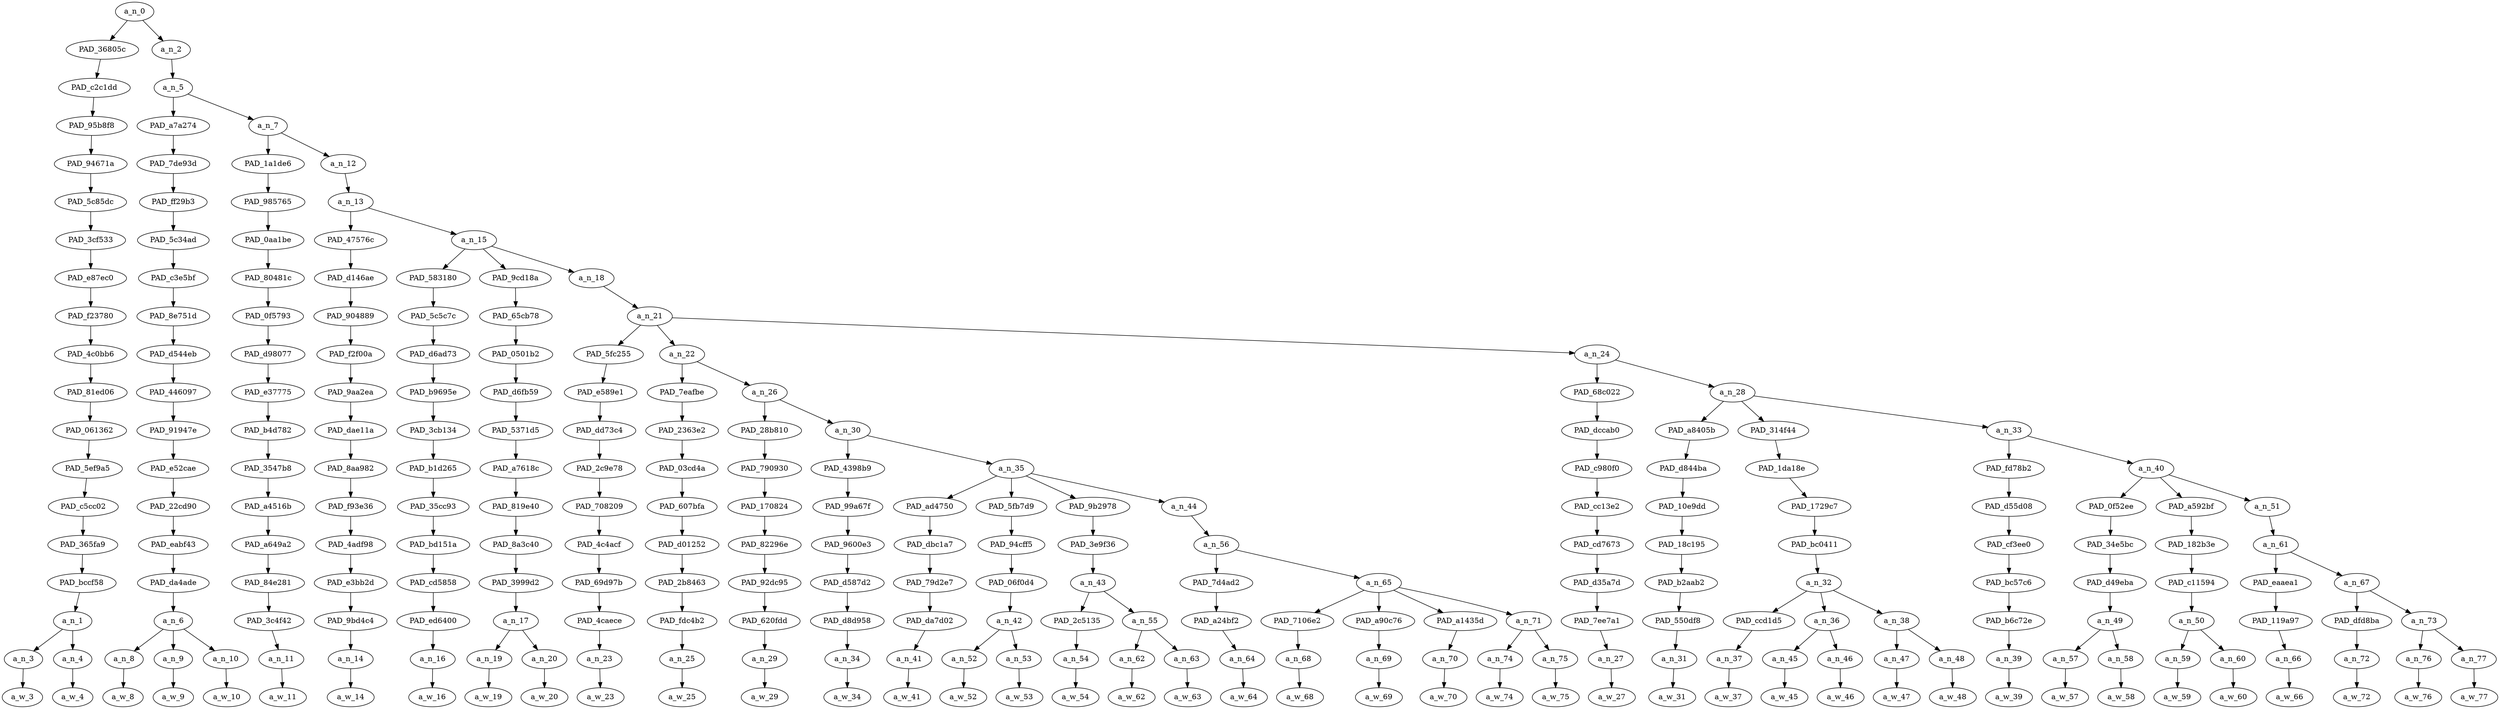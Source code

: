 strict digraph "" {
	a_n_0	[div_dir=1,
		index=0,
		level=18,
		pos="2.7713170934606484,18!",
		text_span="[0, 1, 2, 3, 4, 5, 6, 7, 8, 9, 10, 11, 12, 13, 14, 15, 16, 17, 18, 19, 20, 21, 22, 23, 24, 25, 26, 27, 28, 29, 30, 31, 32, 33, 34, \
35, 36, 37, 38, 39, 40, 41]",
		value=1.00000001];
	PAD_36805c	[div_dir=1,
		index=0,
		level=17,
		pos="0.5,17!",
		text_span="[0, 1]",
		value=0.07429957];
	a_n_0 -> PAD_36805c;
	a_n_2	[div_dir=1,
		index=1,
		level=17,
		pos="5.042634186921297,17!",
		text_span="[2, 3, 4, 5, 6, 7, 8, 9, 10, 11, 12, 13, 14, 15, 16, 17, 18, 19, 20, 21, 22, 23, 24, 25, 26, 27, 28, 29, 30, 31, 32, 33, 34, 35, \
36, 37, 38, 39, 40, 41]",
		value=0.92567841];
	a_n_0 -> a_n_2;
	PAD_c2c1dd	[div_dir=1,
		index=0,
		level=16,
		pos="0.5,16!",
		text_span="[0, 1]",
		value=0.07429957];
	PAD_36805c -> PAD_c2c1dd;
	PAD_95b8f8	[div_dir=1,
		index=0,
		level=15,
		pos="0.5,15!",
		text_span="[0, 1]",
		value=0.07429957];
	PAD_c2c1dd -> PAD_95b8f8;
	PAD_94671a	[div_dir=1,
		index=0,
		level=14,
		pos="0.5,14!",
		text_span="[0, 1]",
		value=0.07429957];
	PAD_95b8f8 -> PAD_94671a;
	PAD_5c85dc	[div_dir=1,
		index=0,
		level=13,
		pos="0.5,13!",
		text_span="[0, 1]",
		value=0.07429957];
	PAD_94671a -> PAD_5c85dc;
	PAD_3cf533	[div_dir=1,
		index=0,
		level=12,
		pos="0.5,12!",
		text_span="[0, 1]",
		value=0.07429957];
	PAD_5c85dc -> PAD_3cf533;
	PAD_e87ec0	[div_dir=1,
		index=0,
		level=11,
		pos="0.5,11!",
		text_span="[0, 1]",
		value=0.07429957];
	PAD_3cf533 -> PAD_e87ec0;
	PAD_f23780	[div_dir=1,
		index=0,
		level=10,
		pos="0.5,10!",
		text_span="[0, 1]",
		value=0.07429957];
	PAD_e87ec0 -> PAD_f23780;
	PAD_4c0bb6	[div_dir=1,
		index=0,
		level=9,
		pos="0.5,9!",
		text_span="[0, 1]",
		value=0.07429957];
	PAD_f23780 -> PAD_4c0bb6;
	PAD_81ed06	[div_dir=1,
		index=0,
		level=8,
		pos="0.5,8!",
		text_span="[0, 1]",
		value=0.07429957];
	PAD_4c0bb6 -> PAD_81ed06;
	PAD_061362	[div_dir=1,
		index=0,
		level=7,
		pos="0.5,7!",
		text_span="[0, 1]",
		value=0.07429957];
	PAD_81ed06 -> PAD_061362;
	PAD_5ef9a5	[div_dir=1,
		index=0,
		level=6,
		pos="0.5,6!",
		text_span="[0, 1]",
		value=0.07429957];
	PAD_061362 -> PAD_5ef9a5;
	PAD_c5cc02	[div_dir=1,
		index=0,
		level=5,
		pos="0.5,5!",
		text_span="[0, 1]",
		value=0.07429957];
	PAD_5ef9a5 -> PAD_c5cc02;
	PAD_365fa9	[div_dir=1,
		index=0,
		level=4,
		pos="0.5,4!",
		text_span="[0, 1]",
		value=0.07429957];
	PAD_c5cc02 -> PAD_365fa9;
	PAD_bccf58	[div_dir=1,
		index=0,
		level=3,
		pos="0.5,3!",
		text_span="[0, 1]",
		value=0.07429957];
	PAD_365fa9 -> PAD_bccf58;
	a_n_1	[div_dir=1,
		index=0,
		level=2,
		pos="0.5,2!",
		text_span="[0, 1]",
		value=0.07429957];
	PAD_bccf58 -> a_n_1;
	a_n_3	[div_dir=1,
		index=0,
		level=1,
		pos="0.0,1!",
		text_span="[0]",
		value=0.03800654];
	a_n_1 -> a_n_3;
	a_n_4	[div_dir=1,
		index=1,
		level=1,
		pos="1.0,1!",
		text_span="[1]",
		value=0.03616853];
	a_n_1 -> a_n_4;
	a_w_3	[div_dir=0,
		index=0,
		level=0,
		pos="0,0!",
		text_span="[0]",
		value="<user>"];
	a_n_3 -> a_w_3;
	a_w_4	[div_dir=0,
		index=1,
		level=0,
		pos="1,0!",
		text_span="[1]",
		value="<user>1"];
	a_n_4 -> a_w_4;
	a_n_5	[div_dir=1,
		index=1,
		level=16,
		pos="5.042634186921297,16!",
		text_span="[2, 3, 4, 5, 6, 7, 8, 9, 10, 11, 12, 13, 14, 15, 16, 17, 18, 19, 20, 21, 22, 23, 24, 25, 26, 27, 28, 29, 30, 31, 32, 33, 34, 35, \
36, 37, 38, 39, 40, 41]",
		value=0.92566610];
	a_n_2 -> a_n_5;
	PAD_a7a274	[div_dir=-1,
		index=1,
		level=15,
		pos="3.0,15!",
		text_span="[2, 3, 4]",
		value=0.08856904];
	a_n_5 -> PAD_a7a274;
	a_n_7	[div_dir=1,
		index=2,
		level=15,
		pos="7.0852683738425934,15!",
		text_span="[5, 6, 7, 8, 9, 10, 11, 12, 13, 14, 15, 16, 17, 18, 19, 20, 21, 22, 23, 24, 25, 26, 27, 28, 29, 30, 31, 32, 33, 34, 35, 36, 37, \
38, 39, 40, 41]",
		value=0.83708474];
	a_n_5 -> a_n_7;
	PAD_7de93d	[div_dir=-1,
		index=1,
		level=14,
		pos="3.0,14!",
		text_span="[2, 3, 4]",
		value=0.08856904];
	PAD_a7a274 -> PAD_7de93d;
	PAD_ff29b3	[div_dir=-1,
		index=1,
		level=13,
		pos="3.0,13!",
		text_span="[2, 3, 4]",
		value=0.08856904];
	PAD_7de93d -> PAD_ff29b3;
	PAD_5c34ad	[div_dir=-1,
		index=1,
		level=12,
		pos="3.0,12!",
		text_span="[2, 3, 4]",
		value=0.08856904];
	PAD_ff29b3 -> PAD_5c34ad;
	PAD_c3e5bf	[div_dir=-1,
		index=1,
		level=11,
		pos="3.0,11!",
		text_span="[2, 3, 4]",
		value=0.08856904];
	PAD_5c34ad -> PAD_c3e5bf;
	PAD_8e751d	[div_dir=-1,
		index=1,
		level=10,
		pos="3.0,10!",
		text_span="[2, 3, 4]",
		value=0.08856904];
	PAD_c3e5bf -> PAD_8e751d;
	PAD_d544eb	[div_dir=-1,
		index=1,
		level=9,
		pos="3.0,9!",
		text_span="[2, 3, 4]",
		value=0.08856904];
	PAD_8e751d -> PAD_d544eb;
	PAD_446097	[div_dir=-1,
		index=1,
		level=8,
		pos="3.0,8!",
		text_span="[2, 3, 4]",
		value=0.08856904];
	PAD_d544eb -> PAD_446097;
	PAD_91947e	[div_dir=-1,
		index=1,
		level=7,
		pos="3.0,7!",
		text_span="[2, 3, 4]",
		value=0.08856904];
	PAD_446097 -> PAD_91947e;
	PAD_e52cae	[div_dir=-1,
		index=1,
		level=6,
		pos="3.0,6!",
		text_span="[2, 3, 4]",
		value=0.08856904];
	PAD_91947e -> PAD_e52cae;
	PAD_22cd90	[div_dir=-1,
		index=1,
		level=5,
		pos="3.0,5!",
		text_span="[2, 3, 4]",
		value=0.08856904];
	PAD_e52cae -> PAD_22cd90;
	PAD_eabf43	[div_dir=-1,
		index=1,
		level=4,
		pos="3.0,4!",
		text_span="[2, 3, 4]",
		value=0.08856904];
	PAD_22cd90 -> PAD_eabf43;
	PAD_da4ade	[div_dir=-1,
		index=1,
		level=3,
		pos="3.0,3!",
		text_span="[2, 3, 4]",
		value=0.08856904];
	PAD_eabf43 -> PAD_da4ade;
	a_n_6	[div_dir=-1,
		index=1,
		level=2,
		pos="3.0,2!",
		text_span="[2, 3, 4]",
		value=0.08856904];
	PAD_da4ade -> a_n_6;
	a_n_8	[div_dir=-1,
		index=2,
		level=1,
		pos="2.0,1!",
		text_span="[2]",
		value=0.03148680];
	a_n_6 -> a_n_8;
	a_n_9	[div_dir=1,
		index=3,
		level=1,
		pos="3.0,1!",
		text_span="[3]",
		value=0.02847077];
	a_n_6 -> a_n_9;
	a_n_10	[div_dir=-1,
		index=4,
		level=1,
		pos="4.0,1!",
		text_span="[4]",
		value=0.02855443];
	a_n_6 -> a_n_10;
	a_w_8	[div_dir=0,
		index=2,
		level=0,
		pos="2,0!",
		text_span="[2]",
		value=your];
	a_n_8 -> a_w_8;
	a_w_9	[div_dir=0,
		index=3,
		level=0,
		pos="3,0!",
		text_span="[3]",
		value=sweeping];
	a_n_9 -> a_w_9;
	a_w_10	[div_dir=0,
		index=4,
		level=0,
		pos="4,0!",
		text_span="[4]",
		value=vision];
	a_n_10 -> a_w_10;
	PAD_1a1de6	[div_dir=-1,
		index=2,
		level=14,
		pos="5.0,14!",
		text_span="[5]",
		value=0.01790936];
	a_n_7 -> PAD_1a1de6;
	a_n_12	[div_dir=1,
		index=3,
		level=14,
		pos="9.170536747685187,14!",
		text_span="[6, 7, 8, 9, 10, 11, 12, 13, 14, 15, 16, 17, 18, 19, 20, 21, 22, 23, 24, 25, 26, 27, 28, 29, 30, 31, 32, 33, 34, 35, 36, 37, 38, \
39, 40, 41]",
		value=0.81914603];
	a_n_7 -> a_n_12;
	PAD_985765	[div_dir=-1,
		index=2,
		level=13,
		pos="5.0,13!",
		text_span="[5]",
		value=0.01790936];
	PAD_1a1de6 -> PAD_985765;
	PAD_0aa1be	[div_dir=-1,
		index=2,
		level=12,
		pos="5.0,12!",
		text_span="[5]",
		value=0.01790936];
	PAD_985765 -> PAD_0aa1be;
	PAD_80481c	[div_dir=-1,
		index=2,
		level=11,
		pos="5.0,11!",
		text_span="[5]",
		value=0.01790936];
	PAD_0aa1be -> PAD_80481c;
	PAD_0f5793	[div_dir=-1,
		index=2,
		level=10,
		pos="5.0,10!",
		text_span="[5]",
		value=0.01790936];
	PAD_80481c -> PAD_0f5793;
	PAD_d98077	[div_dir=-1,
		index=2,
		level=9,
		pos="5.0,9!",
		text_span="[5]",
		value=0.01790936];
	PAD_0f5793 -> PAD_d98077;
	PAD_e37775	[div_dir=-1,
		index=2,
		level=8,
		pos="5.0,8!",
		text_span="[5]",
		value=0.01790936];
	PAD_d98077 -> PAD_e37775;
	PAD_b4d782	[div_dir=-1,
		index=2,
		level=7,
		pos="5.0,7!",
		text_span="[5]",
		value=0.01790936];
	PAD_e37775 -> PAD_b4d782;
	PAD_3547b8	[div_dir=-1,
		index=2,
		level=6,
		pos="5.0,6!",
		text_span="[5]",
		value=0.01790936];
	PAD_b4d782 -> PAD_3547b8;
	PAD_a4516b	[div_dir=-1,
		index=2,
		level=5,
		pos="5.0,5!",
		text_span="[5]",
		value=0.01790936];
	PAD_3547b8 -> PAD_a4516b;
	PAD_a649a2	[div_dir=-1,
		index=2,
		level=4,
		pos="5.0,4!",
		text_span="[5]",
		value=0.01790936];
	PAD_a4516b -> PAD_a649a2;
	PAD_84e281	[div_dir=-1,
		index=2,
		level=3,
		pos="5.0,3!",
		text_span="[5]",
		value=0.01790936];
	PAD_a649a2 -> PAD_84e281;
	PAD_3c4f42	[div_dir=-1,
		index=2,
		level=2,
		pos="5.0,2!",
		text_span="[5]",
		value=0.01790936];
	PAD_84e281 -> PAD_3c4f42;
	a_n_11	[div_dir=-1,
		index=5,
		level=1,
		pos="5.0,1!",
		text_span="[5]",
		value=0.01790936];
	PAD_3c4f42 -> a_n_11;
	a_w_11	[div_dir=0,
		index=5,
		level=0,
		pos="5,0!",
		text_span="[5]",
		value=is];
	a_n_11 -> a_w_11;
	a_n_13	[div_dir=1,
		index=3,
		level=13,
		pos="9.170536747685187,13!",
		text_span="[6, 7, 8, 9, 10, 11, 12, 13, 14, 15, 16, 17, 18, 19, 20, 21, 22, 23, 24, 25, 26, 27, 28, 29, 30, 31, 32, 33, 34, 35, 36, 37, 38, \
39, 40, 41]",
		value=0.81910622];
	a_n_12 -> a_n_13;
	PAD_47576c	[div_dir=1,
		index=3,
		level=12,
		pos="6.0,12!",
		text_span="[6]",
		value=0.01158785];
	a_n_13 -> PAD_47576c;
	a_n_15	[div_dir=1,
		index=4,
		level=12,
		pos="12.341073495370372,12!",
		text_span="[7, 8, 9, 10, 11, 12, 13, 14, 15, 16, 17, 18, 19, 20, 21, 22, 23, 24, 25, 26, 27, 28, 29, 30, 31, 32, 33, 34, 35, 36, 37, 38, 39, \
40, 41]",
		value=0.80747857];
	a_n_13 -> a_n_15;
	PAD_d146ae	[div_dir=1,
		index=3,
		level=11,
		pos="6.0,11!",
		text_span="[6]",
		value=0.01158785];
	PAD_47576c -> PAD_d146ae;
	PAD_904889	[div_dir=1,
		index=3,
		level=10,
		pos="6.0,10!",
		text_span="[6]",
		value=0.01158785];
	PAD_d146ae -> PAD_904889;
	PAD_f2f00a	[div_dir=1,
		index=3,
		level=9,
		pos="6.0,9!",
		text_span="[6]",
		value=0.01158785];
	PAD_904889 -> PAD_f2f00a;
	PAD_9aa2ea	[div_dir=1,
		index=3,
		level=8,
		pos="6.0,8!",
		text_span="[6]",
		value=0.01158785];
	PAD_f2f00a -> PAD_9aa2ea;
	PAD_dae11a	[div_dir=1,
		index=3,
		level=7,
		pos="6.0,7!",
		text_span="[6]",
		value=0.01158785];
	PAD_9aa2ea -> PAD_dae11a;
	PAD_8aa982	[div_dir=1,
		index=3,
		level=6,
		pos="6.0,6!",
		text_span="[6]",
		value=0.01158785];
	PAD_dae11a -> PAD_8aa982;
	PAD_f93e36	[div_dir=1,
		index=3,
		level=5,
		pos="6.0,5!",
		text_span="[6]",
		value=0.01158785];
	PAD_8aa982 -> PAD_f93e36;
	PAD_4adf98	[div_dir=1,
		index=3,
		level=4,
		pos="6.0,4!",
		text_span="[6]",
		value=0.01158785];
	PAD_f93e36 -> PAD_4adf98;
	PAD_e3bb2d	[div_dir=1,
		index=3,
		level=3,
		pos="6.0,3!",
		text_span="[6]",
		value=0.01158785];
	PAD_4adf98 -> PAD_e3bb2d;
	PAD_9bd4c4	[div_dir=1,
		index=3,
		level=2,
		pos="6.0,2!",
		text_span="[6]",
		value=0.01158785];
	PAD_e3bb2d -> PAD_9bd4c4;
	a_n_14	[div_dir=1,
		index=6,
		level=1,
		pos="6.0,1!",
		text_span="[6]",
		value=0.01158785];
	PAD_9bd4c4 -> a_n_14;
	a_w_14	[div_dir=0,
		index=6,
		level=0,
		pos="6,0!",
		text_span="[6]",
		value=to];
	a_n_14 -> a_w_14;
	PAD_583180	[div_dir=-1,
		index=4,
		level=11,
		pos="7.0,11!",
		text_span="[7]",
		value=0.02393317];
	a_n_15 -> PAD_583180;
	PAD_9cd18a	[div_dir=-1,
		index=5,
		level=11,
		pos="8.5,11!",
		text_span="[8, 9]",
		value=0.04070400];
	a_n_15 -> PAD_9cd18a;
	a_n_18	[div_dir=1,
		index=6,
		level=11,
		pos="21.523220486111114,11!",
		text_span="[10, 11, 12, 13, 14, 15, 16, 17, 18, 19, 20, 21, 22, 23, 24, 25, 26, 27, 28, 29, 30, 31, 32, 33, 34, 35, 36, 37, 38, 39, 40, 41]",
		value=0.74280167];
	a_n_15 -> a_n_18;
	PAD_5c5c7c	[div_dir=-1,
		index=4,
		level=10,
		pos="7.0,10!",
		text_span="[7]",
		value=0.02393317];
	PAD_583180 -> PAD_5c5c7c;
	PAD_d6ad73	[div_dir=-1,
		index=4,
		level=9,
		pos="7.0,9!",
		text_span="[7]",
		value=0.02393317];
	PAD_5c5c7c -> PAD_d6ad73;
	PAD_b9695e	[div_dir=-1,
		index=4,
		level=8,
		pos="7.0,8!",
		text_span="[7]",
		value=0.02393317];
	PAD_d6ad73 -> PAD_b9695e;
	PAD_3cb134	[div_dir=-1,
		index=4,
		level=7,
		pos="7.0,7!",
		text_span="[7]",
		value=0.02393317];
	PAD_b9695e -> PAD_3cb134;
	PAD_b1d265	[div_dir=-1,
		index=4,
		level=6,
		pos="7.0,6!",
		text_span="[7]",
		value=0.02393317];
	PAD_3cb134 -> PAD_b1d265;
	PAD_35cc93	[div_dir=-1,
		index=4,
		level=5,
		pos="7.0,5!",
		text_span="[7]",
		value=0.02393317];
	PAD_b1d265 -> PAD_35cc93;
	PAD_bd151a	[div_dir=-1,
		index=4,
		level=4,
		pos="7.0,4!",
		text_span="[7]",
		value=0.02393317];
	PAD_35cc93 -> PAD_bd151a;
	PAD_cd5858	[div_dir=-1,
		index=4,
		level=3,
		pos="7.0,3!",
		text_span="[7]",
		value=0.02393317];
	PAD_bd151a -> PAD_cd5858;
	PAD_ed6400	[div_dir=-1,
		index=4,
		level=2,
		pos="7.0,2!",
		text_span="[7]",
		value=0.02393317];
	PAD_cd5858 -> PAD_ed6400;
	a_n_16	[div_dir=-1,
		index=7,
		level=1,
		pos="7.0,1!",
		text_span="[7]",
		value=0.02393317];
	PAD_ed6400 -> a_n_16;
	a_w_16	[div_dir=0,
		index=7,
		level=0,
		pos="7,0!",
		text_span="[7]",
		value=rob];
	a_n_16 -> a_w_16;
	PAD_65cb78	[div_dir=-1,
		index=5,
		level=10,
		pos="8.5,10!",
		text_span="[8, 9]",
		value=0.04070400];
	PAD_9cd18a -> PAD_65cb78;
	PAD_0501b2	[div_dir=-1,
		index=5,
		level=9,
		pos="8.5,9!",
		text_span="[8, 9]",
		value=0.04070400];
	PAD_65cb78 -> PAD_0501b2;
	PAD_d6fb59	[div_dir=-1,
		index=5,
		level=8,
		pos="8.5,8!",
		text_span="[8, 9]",
		value=0.04070400];
	PAD_0501b2 -> PAD_d6fb59;
	PAD_5371d5	[div_dir=-1,
		index=5,
		level=7,
		pos="8.5,7!",
		text_span="[8, 9]",
		value=0.04070400];
	PAD_d6fb59 -> PAD_5371d5;
	PAD_a7618c	[div_dir=-1,
		index=5,
		level=6,
		pos="8.5,6!",
		text_span="[8, 9]",
		value=0.04070400];
	PAD_5371d5 -> PAD_a7618c;
	PAD_819e40	[div_dir=-1,
		index=5,
		level=5,
		pos="8.5,5!",
		text_span="[8, 9]",
		value=0.04070400];
	PAD_a7618c -> PAD_819e40;
	PAD_8a3c40	[div_dir=-1,
		index=5,
		level=4,
		pos="8.5,4!",
		text_span="[8, 9]",
		value=0.04070400];
	PAD_819e40 -> PAD_8a3c40;
	PAD_3999d2	[div_dir=-1,
		index=5,
		level=3,
		pos="8.5,3!",
		text_span="[8, 9]",
		value=0.04070400];
	PAD_8a3c40 -> PAD_3999d2;
	a_n_17	[div_dir=-1,
		index=5,
		level=2,
		pos="8.5,2!",
		text_span="[8, 9]",
		value=0.04070400];
	PAD_3999d2 -> a_n_17;
	a_n_19	[div_dir=-1,
		index=8,
		level=1,
		pos="8.0,1!",
		text_span="[8]",
		value=0.01580130];
	a_n_17 -> a_n_19;
	a_n_20	[div_dir=-1,
		index=9,
		level=1,
		pos="9.0,1!",
		text_span="[9]",
		value=0.02479271];
	a_n_17 -> a_n_20;
	a_w_19	[div_dir=0,
		index=8,
		level=0,
		pos="8,0!",
		text_span="[8]",
		value=the];
	a_n_19 -> a_w_19;
	a_w_20	[div_dir=0,
		index=9,
		level=0,
		pos="9,0!",
		text_span="[9]",
		value=taxpayers];
	a_n_20 -> a_w_20;
	a_n_21	[div_dir=1,
		index=6,
		level=10,
		pos="21.523220486111114,10!",
		text_span="[10, 11, 12, 13, 14, 15, 16, 17, 18, 19, 20, 21, 22, 23, 24, 25, 26, 27, 28, 29, 30, 31, 32, 33, 34, 35, 36, 37, 38, 39, 40, 41]",
		value=0.74271852];
	a_n_18 -> a_n_21;
	PAD_5fc255	[div_dir=1,
		index=7,
		level=9,
		pos="25.0,9!",
		text_span="[25]",
		value=0.01492759];
	a_n_21 -> PAD_5fc255;
	a_n_22	[div_dir=1,
		index=6,
		level=9,
		pos="11.267578125,9!",
		text_span="[10, 11, 12, 13, 14, 15, 16, 17, 18, 19, 20, 21, 22, 23, 24]",
		value=0.43695831];
	a_n_21 -> a_n_22;
	a_n_24	[div_dir=-1,
		index=8,
		level=9,
		pos="28.302083333333336,9!",
		text_span="[26, 27, 28, 29, 30, 31, 32, 33, 34, 35, 36, 37, 38, 39, 40, 41]",
		value=0.29074947];
	a_n_21 -> a_n_24;
	PAD_e589e1	[div_dir=1,
		index=8,
		level=8,
		pos="25.0,8!",
		text_span="[25]",
		value=0.01492759];
	PAD_5fc255 -> PAD_e589e1;
	PAD_dd73c4	[div_dir=1,
		index=9,
		level=7,
		pos="25.0,7!",
		text_span="[25]",
		value=0.01492759];
	PAD_e589e1 -> PAD_dd73c4;
	PAD_2c9e78	[div_dir=1,
		index=10,
		level=6,
		pos="25.0,6!",
		text_span="[25]",
		value=0.01492759];
	PAD_dd73c4 -> PAD_2c9e78;
	PAD_708209	[div_dir=1,
		index=13,
		level=5,
		pos="25.0,5!",
		text_span="[25]",
		value=0.01492759];
	PAD_2c9e78 -> PAD_708209;
	PAD_4c4acf	[div_dir=1,
		index=13,
		level=4,
		pos="25.0,4!",
		text_span="[25]",
		value=0.01492759];
	PAD_708209 -> PAD_4c4acf;
	PAD_69d97b	[div_dir=1,
		index=14,
		level=3,
		pos="25.0,3!",
		text_span="[25]",
		value=0.01492759];
	PAD_4c4acf -> PAD_69d97b;
	PAD_4caece	[div_dir=1,
		index=18,
		level=2,
		pos="25.0,2!",
		text_span="[25]",
		value=0.01492759];
	PAD_69d97b -> PAD_4caece;
	a_n_23	[div_dir=1,
		index=25,
		level=1,
		pos="25.0,1!",
		text_span="[25]",
		value=0.01492759];
	PAD_4caece -> a_n_23;
	a_w_23	[div_dir=0,
		index=25,
		level=0,
		pos="25,0!",
		text_span="[25]",
		value=and1];
	a_n_23 -> a_w_23;
	PAD_7eafbe	[div_dir=-1,
		index=6,
		level=8,
		pos="10.0,8!",
		text_span="[10]",
		value=0.01483360];
	a_n_22 -> PAD_7eafbe;
	a_n_26	[div_dir=1,
		index=7,
		level=8,
		pos="12.53515625,8!",
		text_span="[11, 12, 13, 14, 15, 16, 17, 18, 19, 20, 21, 22, 23, 24]",
		value=0.42197510];
	a_n_22 -> a_n_26;
	PAD_2363e2	[div_dir=-1,
		index=6,
		level=7,
		pos="10.0,7!",
		text_span="[10]",
		value=0.01483360];
	PAD_7eafbe -> PAD_2363e2;
	PAD_03cd4a	[div_dir=-1,
		index=6,
		level=6,
		pos="10.0,6!",
		text_span="[10]",
		value=0.01483360];
	PAD_2363e2 -> PAD_03cd4a;
	PAD_607bfa	[div_dir=-1,
		index=6,
		level=5,
		pos="10.0,5!",
		text_span="[10]",
		value=0.01483360];
	PAD_03cd4a -> PAD_607bfa;
	PAD_d01252	[div_dir=-1,
		index=6,
		level=4,
		pos="10.0,4!",
		text_span="[10]",
		value=0.01483360];
	PAD_607bfa -> PAD_d01252;
	PAD_2b8463	[div_dir=-1,
		index=6,
		level=3,
		pos="10.0,3!",
		text_span="[10]",
		value=0.01483360];
	PAD_d01252 -> PAD_2b8463;
	PAD_fdc4b2	[div_dir=-1,
		index=6,
		level=2,
		pos="10.0,2!",
		text_span="[10]",
		value=0.01483360];
	PAD_2b8463 -> PAD_fdc4b2;
	a_n_25	[div_dir=-1,
		index=10,
		level=1,
		pos="10.0,1!",
		text_span="[10]",
		value=0.01483360];
	PAD_fdc4b2 -> a_n_25;
	a_w_25	[div_dir=0,
		index=10,
		level=0,
		pos="10,0!",
		text_span="[10]",
		value=to1];
	a_n_25 -> a_w_25;
	PAD_28b810	[div_dir=-1,
		index=7,
		level=7,
		pos="11.0,7!",
		text_span="[11]",
		value=0.02166089];
	a_n_26 -> PAD_28b810;
	a_n_30	[div_dir=1,
		index=8,
		level=7,
		pos="14.0703125,7!",
		text_span="[12, 13, 14, 15, 16, 17, 18, 19, 20, 21, 22, 23, 24]",
		value=0.40014689];
	a_n_26 -> a_n_30;
	PAD_790930	[div_dir=-1,
		index=7,
		level=6,
		pos="11.0,6!",
		text_span="[11]",
		value=0.02166089];
	PAD_28b810 -> PAD_790930;
	PAD_170824	[div_dir=-1,
		index=7,
		level=5,
		pos="11.0,5!",
		text_span="[11]",
		value=0.02166089];
	PAD_790930 -> PAD_170824;
	PAD_82296e	[div_dir=-1,
		index=7,
		level=4,
		pos="11.0,4!",
		text_span="[11]",
		value=0.02166089];
	PAD_170824 -> PAD_82296e;
	PAD_92dc95	[div_dir=-1,
		index=7,
		level=3,
		pos="11.0,3!",
		text_span="[11]",
		value=0.02166089];
	PAD_82296e -> PAD_92dc95;
	PAD_620fdd	[div_dir=-1,
		index=7,
		level=2,
		pos="11.0,2!",
		text_span="[11]",
		value=0.02166089];
	PAD_92dc95 -> PAD_620fdd;
	a_n_29	[div_dir=-1,
		index=11,
		level=1,
		pos="11.0,1!",
		text_span="[11]",
		value=0.02166089];
	PAD_620fdd -> a_n_29;
	a_w_29	[div_dir=0,
		index=11,
		level=0,
		pos="11,0!",
		text_span="[11]",
		value=support];
	a_n_29 -> a_w_29;
	PAD_4398b9	[div_dir=1,
		index=8,
		level=6,
		pos="12.0,6!",
		text_span="[12]",
		value=0.09197348];
	a_n_30 -> PAD_4398b9;
	a_n_35	[div_dir=1,
		index=9,
		level=6,
		pos="16.140625,6!",
		text_span="[13, 14, 15, 16, 17, 18, 19, 20, 21, 22, 23, 24]",
		value=0.30800014];
	a_n_30 -> a_n_35;
	PAD_99a67f	[div_dir=1,
		index=8,
		level=5,
		pos="12.0,5!",
		text_span="[12]",
		value=0.09197348];
	PAD_4398b9 -> PAD_99a67f;
	PAD_9600e3	[div_dir=1,
		index=8,
		level=4,
		pos="12.0,4!",
		text_span="[12]",
		value=0.09197348];
	PAD_99a67f -> PAD_9600e3;
	PAD_d587d2	[div_dir=1,
		index=8,
		level=3,
		pos="12.0,3!",
		text_span="[12]",
		value=0.09197348];
	PAD_9600e3 -> PAD_d587d2;
	PAD_d8d958	[div_dir=1,
		index=8,
		level=2,
		pos="12.0,2!",
		text_span="[12]",
		value=0.09197348];
	PAD_d587d2 -> PAD_d8d958;
	a_n_34	[div_dir=1,
		index=12,
		level=1,
		pos="12.0,1!",
		text_span="[12]",
		value=0.09197348];
	PAD_d8d958 -> a_n_34;
	a_w_34	[div_dir=0,
		index=12,
		level=0,
		pos="12,0!",
		text_span="[12]",
		value=illegals];
	a_n_34 -> a_w_34;
	PAD_ad4750	[div_dir=-1,
		index=9,
		level=5,
		pos="13.0,5!",
		text_span="[13]",
		value=0.03402409];
	a_n_35 -> PAD_ad4750;
	PAD_5fb7d9	[div_dir=1,
		index=10,
		level=5,
		pos="14.5,5!",
		text_span="[14, 15]",
		value=0.09935382];
	a_n_35 -> PAD_5fb7d9;
	PAD_9b2978	[div_dir=-1,
		index=11,
		level=5,
		pos="16.75,5!",
		text_span="[16, 17, 18]",
		value=0.05551633];
	a_n_35 -> PAD_9b2978;
	a_n_44	[div_dir=1,
		index=12,
		level=5,
		pos="20.3125,5!",
		text_span="[19, 20, 21, 22, 23, 24]",
		value=0.11907032];
	a_n_35 -> a_n_44;
	PAD_dbc1a7	[div_dir=-1,
		index=9,
		level=4,
		pos="13.0,4!",
		text_span="[13]",
		value=0.03402409];
	PAD_ad4750 -> PAD_dbc1a7;
	PAD_79d2e7	[div_dir=-1,
		index=9,
		level=3,
		pos="13.0,3!",
		text_span="[13]",
		value=0.03402409];
	PAD_dbc1a7 -> PAD_79d2e7;
	PAD_da7d02	[div_dir=-1,
		index=9,
		level=2,
		pos="13.0,2!",
		text_span="[13]",
		value=0.03402409];
	PAD_79d2e7 -> PAD_da7d02;
	a_n_41	[div_dir=-1,
		index=13,
		level=1,
		pos="13.0,1!",
		text_span="[13]",
		value=0.03402409];
	PAD_da7d02 -> a_n_41;
	a_w_41	[div_dir=0,
		index=13,
		level=0,
		pos="13,0!",
		text_span="[13]",
		value=release];
	a_n_41 -> a_w_41;
	PAD_94cff5	[div_dir=1,
		index=10,
		level=4,
		pos="14.5,4!",
		text_span="[14, 15]",
		value=0.09935382];
	PAD_5fb7d9 -> PAD_94cff5;
	PAD_06f0d4	[div_dir=1,
		index=10,
		level=3,
		pos="14.5,3!",
		text_span="[14, 15]",
		value=0.09935382];
	PAD_94cff5 -> PAD_06f0d4;
	a_n_42	[div_dir=1,
		index=10,
		level=2,
		pos="14.5,2!",
		text_span="[14, 15]",
		value=0.09935382];
	PAD_06f0d4 -> a_n_42;
	a_n_52	[div_dir=1,
		index=14,
		level=1,
		pos="14.0,1!",
		text_span="[14]",
		value=0.02733603];
	a_n_42 -> a_n_52;
	a_n_53	[div_dir=1,
		index=15,
		level=1,
		pos="15.0,1!",
		text_span="[15]",
		value=0.07186140];
	a_n_42 -> a_n_53;
	a_w_52	[div_dir=0,
		index=14,
		level=0,
		pos="14,0!",
		text_span="[14]",
		value=criminal];
	a_n_52 -> a_w_52;
	a_w_53	[div_dir=0,
		index=15,
		level=0,
		pos="15,0!",
		text_span="[15]",
		value=illegals1];
	a_n_53 -> a_w_53;
	PAD_3e9f36	[div_dir=-1,
		index=11,
		level=4,
		pos="16.75,4!",
		text_span="[16, 17, 18]",
		value=0.05551633];
	PAD_9b2978 -> PAD_3e9f36;
	a_n_43	[div_dir=-1,
		index=11,
		level=3,
		pos="16.75,3!",
		text_span="[16, 17, 18]",
		value=0.05551633];
	PAD_3e9f36 -> a_n_43;
	PAD_2c5135	[div_dir=-1,
		index=11,
		level=2,
		pos="16.0,2!",
		text_span="[16]",
		value=0.01623777];
	a_n_43 -> PAD_2c5135;
	a_n_55	[div_dir=1,
		index=12,
		level=2,
		pos="17.5,2!",
		text_span="[17, 18]",
		value=0.03924210];
	a_n_43 -> a_n_55;
	a_n_54	[div_dir=-1,
		index=16,
		level=1,
		pos="16.0,1!",
		text_span="[16]",
		value=0.01623777];
	PAD_2c5135 -> a_n_54;
	a_w_54	[div_dir=0,
		index=16,
		level=0,
		pos="16,0!",
		text_span="[16]",
		value=into];
	a_n_54 -> a_w_54;
	a_n_62	[div_dir=1,
		index=17,
		level=1,
		pos="17.0,1!",
		text_span="[17]",
		value=0.01827238];
	a_n_55 -> a_n_62;
	a_n_63	[div_dir=1,
		index=18,
		level=1,
		pos="18.0,1!",
		text_span="[18]",
		value=0.02093787];
	a_n_55 -> a_n_63;
	a_w_62	[div_dir=0,
		index=17,
		level=0,
		pos="17,0!",
		text_span="[17]",
		value=our];
	a_n_62 -> a_w_62;
	a_w_63	[div_dir=0,
		index=18,
		level=0,
		pos="18,0!",
		text_span="[18]",
		value=communities];
	a_n_63 -> a_w_63;
	a_n_56	[div_dir=1,
		index=12,
		level=4,
		pos="20.3125,4!",
		text_span="[19, 20, 21, 22, 23, 24]",
		value=0.11906962];
	a_n_44 -> a_n_56;
	PAD_7d4ad2	[div_dir=-1,
		index=12,
		level=3,
		pos="19.0,3!",
		text_span="[19]",
		value=0.01297036];
	a_n_56 -> PAD_7d4ad2;
	a_n_65	[div_dir=1,
		index=13,
		level=3,
		pos="21.625,3!",
		text_span="[20, 21, 22, 23, 24]",
		value=0.10609856];
	a_n_56 -> a_n_65;
	PAD_a24bf2	[div_dir=-1,
		index=13,
		level=2,
		pos="19.0,2!",
		text_span="[19]",
		value=0.01297036];
	PAD_7d4ad2 -> PAD_a24bf2;
	a_n_64	[div_dir=-1,
		index=19,
		level=1,
		pos="19.0,1!",
		text_span="[19]",
		value=0.01297036];
	PAD_a24bf2 -> a_n_64;
	a_w_64	[div_dir=0,
		index=19,
		level=0,
		pos="19,0!",
		text_span="[19]",
		value=to2];
	a_n_64 -> a_w_64;
	PAD_7106e2	[div_dir=-1,
		index=14,
		level=2,
		pos="20.0,2!",
		text_span="[20]",
		value=0.03061651];
	a_n_65 -> PAD_7106e2;
	PAD_a90c76	[div_dir=1,
		index=15,
		level=2,
		pos="21.0,2!",
		text_span="[21]",
		value=0.01527240];
	a_n_65 -> PAD_a90c76;
	PAD_a1435d	[div_dir=1,
		index=16,
		level=2,
		pos="22.0,2!",
		text_span="[22]",
		value=0.02029840];
	a_n_65 -> PAD_a1435d;
	a_n_71	[div_dir=-1,
		index=17,
		level=2,
		pos="23.5,2!",
		text_span="[23, 24]",
		value=0.03990719];
	a_n_65 -> a_n_71;
	a_n_68	[div_dir=-1,
		index=20,
		level=1,
		pos="20.0,1!",
		text_span="[20]",
		value=0.03061651];
	PAD_7106e2 -> a_n_68;
	a_w_68	[div_dir=0,
		index=20,
		level=0,
		pos="20,0!",
		text_span="[20]",
		value=rape];
	a_n_68 -> a_w_68;
	a_n_69	[div_dir=1,
		index=21,
		level=1,
		pos="21.0,1!",
		text_span="[21]",
		value=0.01527240];
	PAD_a90c76 -> a_n_69;
	a_w_69	[div_dir=0,
		index=21,
		level=0,
		pos="21,0!",
		text_span="[21]",
		value=and];
	a_n_69 -> a_w_69;
	a_n_70	[div_dir=1,
		index=22,
		level=1,
		pos="22.0,1!",
		text_span="[22]",
		value=0.02029840];
	PAD_a1435d -> a_n_70;
	a_w_70	[div_dir=0,
		index=22,
		level=0,
		pos="22,0!",
		text_span="[22]",
		value=murder];
	a_n_70 -> a_w_70;
	a_n_74	[div_dir=-1,
		index=23,
		level=1,
		pos="23.0,1!",
		text_span="[23]",
		value=0.01954526];
	a_n_71 -> a_n_74;
	a_n_75	[div_dir=-1,
		index=24,
		level=1,
		pos="24.0,1!",
		text_span="[24]",
		value=0.02028767];
	a_n_71 -> a_n_75;
	a_w_74	[div_dir=0,
		index=23,
		level=0,
		pos="23,0!",
		text_span="[23]",
		value=our1];
	a_n_74 -> a_w_74;
	a_w_75	[div_dir=0,
		index=24,
		level=0,
		pos="24,0!",
		text_span="[24]",
		value=children];
	a_n_75 -> a_w_75;
	PAD_68c022	[div_dir=-1,
		index=9,
		level=8,
		pos="26.0,8!",
		text_span="[26]",
		value=0.01279489];
	a_n_24 -> PAD_68c022;
	a_n_28	[div_dir=-1,
		index=10,
		level=8,
		pos="30.604166666666668,8!",
		text_span="[27, 28, 29, 30, 31, 32, 33, 34, 35, 36, 37, 38, 39, 40, 41]",
		value=0.27791227];
	a_n_24 -> a_n_28;
	PAD_dccab0	[div_dir=-1,
		index=10,
		level=7,
		pos="26.0,7!",
		text_span="[26]",
		value=0.01279489];
	PAD_68c022 -> PAD_dccab0;
	PAD_c980f0	[div_dir=-1,
		index=11,
		level=6,
		pos="26.0,6!",
		text_span="[26]",
		value=0.01279489];
	PAD_dccab0 -> PAD_c980f0;
	PAD_cc13e2	[div_dir=-1,
		index=14,
		level=5,
		pos="26.0,5!",
		text_span="[26]",
		value=0.01279489];
	PAD_c980f0 -> PAD_cc13e2;
	PAD_cd7673	[div_dir=-1,
		index=14,
		level=4,
		pos="26.0,4!",
		text_span="[26]",
		value=0.01279489];
	PAD_cc13e2 -> PAD_cd7673;
	PAD_d35a7d	[div_dir=-1,
		index=15,
		level=3,
		pos="26.0,3!",
		text_span="[26]",
		value=0.01279489];
	PAD_cd7673 -> PAD_d35a7d;
	PAD_7ee7a1	[div_dir=-1,
		index=19,
		level=2,
		pos="26.0,2!",
		text_span="[26]",
		value=0.01279489];
	PAD_d35a7d -> PAD_7ee7a1;
	a_n_27	[div_dir=-1,
		index=26,
		level=1,
		pos="26.0,1!",
		text_span="[26]",
		value=0.01279489];
	PAD_7ee7a1 -> a_n_27;
	a_w_27	[div_dir=0,
		index=26,
		level=0,
		pos="26,0!",
		text_span="[26]",
		value=to3];
	a_n_27 -> a_w_27;
	PAD_a8405b	[div_dir=1,
		index=11,
		level=7,
		pos="27.0,7!",
		text_span="[27]",
		value=0.02068501];
	a_n_28 -> PAD_a8405b;
	PAD_314f44	[div_dir=1,
		index=12,
		level=7,
		pos="30.0,7!",
		text_span="[28, 29, 30, 31, 32]",
		value=0.08746826];
	a_n_28 -> PAD_314f44;
	a_n_33	[div_dir=-1,
		index=13,
		level=7,
		pos="34.8125,7!",
		text_span="[33, 34, 35, 36, 37, 38, 39, 40, 41]",
		value=0.16972870];
	a_n_28 -> a_n_33;
	PAD_d844ba	[div_dir=1,
		index=12,
		level=6,
		pos="27.0,6!",
		text_span="[27]",
		value=0.02068501];
	PAD_a8405b -> PAD_d844ba;
	PAD_10e9dd	[div_dir=1,
		index=15,
		level=5,
		pos="27.0,5!",
		text_span="[27]",
		value=0.02068501];
	PAD_d844ba -> PAD_10e9dd;
	PAD_18c195	[div_dir=1,
		index=15,
		level=4,
		pos="27.0,4!",
		text_span="[27]",
		value=0.02068501];
	PAD_10e9dd -> PAD_18c195;
	PAD_b2aab2	[div_dir=1,
		index=16,
		level=3,
		pos="27.0,3!",
		text_span="[27]",
		value=0.02068501];
	PAD_18c195 -> PAD_b2aab2;
	PAD_550df8	[div_dir=1,
		index=20,
		level=2,
		pos="27.0,2!",
		text_span="[27]",
		value=0.02068501];
	PAD_b2aab2 -> PAD_550df8;
	a_n_31	[div_dir=1,
		index=27,
		level=1,
		pos="27.0,1!",
		text_span="[27]",
		value=0.02068501];
	PAD_550df8 -> a_n_31;
	a_w_31	[div_dir=0,
		index=27,
		level=0,
		pos="27,0!",
		text_span="[27]",
		value=bankrupt];
	a_n_31 -> a_w_31;
	PAD_1da18e	[div_dir=1,
		index=13,
		level=6,
		pos="30.0,6!",
		text_span="[28, 29, 30, 31, 32]",
		value=0.08746826];
	PAD_314f44 -> PAD_1da18e;
	PAD_1729c7	[div_dir=1,
		index=16,
		level=5,
		pos="30.0,5!",
		text_span="[28, 29, 30, 31, 32]",
		value=0.08746826];
	PAD_1da18e -> PAD_1729c7;
	PAD_bc0411	[div_dir=1,
		index=16,
		level=4,
		pos="30.0,4!",
		text_span="[28, 29, 30, 31, 32]",
		value=0.08746826];
	PAD_1729c7 -> PAD_bc0411;
	a_n_32	[div_dir=1,
		index=17,
		level=3,
		pos="30.0,3!",
		text_span="[28, 29, 30, 31, 32]",
		value=0.08746826];
	PAD_bc0411 -> a_n_32;
	PAD_ccd1d5	[div_dir=-1,
		index=22,
		level=2,
		pos="30.0,2!",
		text_span="[30]",
		value=0.01398063];
	a_n_32 -> PAD_ccd1d5;
	a_n_36	[div_dir=1,
		index=21,
		level=2,
		pos="28.5,2!",
		text_span="[28, 29]",
		value=0.03541776];
	a_n_32 -> a_n_36;
	a_n_38	[div_dir=1,
		index=23,
		level=2,
		pos="31.5,2!",
		text_span="[31, 32]",
		value=0.03806068];
	a_n_32 -> a_n_38;
	a_n_37	[div_dir=-1,
		index=30,
		level=1,
		pos="30.0,1!",
		text_span="[30]",
		value=0.01398063];
	PAD_ccd1d5 -> a_n_37;
	a_w_37	[div_dir=0,
		index=30,
		level=0,
		pos="30,0!",
		text_span="[30]",
		value=and2];
	a_n_37 -> a_w_37;
	a_n_45	[div_dir=-1,
		index=28,
		level=1,
		pos="28.0,1!",
		text_span="[28]",
		value=0.01584345];
	a_n_36 -> a_n_45;
	a_n_46	[div_dir=1,
		index=29,
		level=1,
		pos="29.0,1!",
		text_span="[29]",
		value=0.01956225];
	a_n_36 -> a_n_46;
	a_w_45	[div_dir=0,
		index=28,
		level=0,
		pos="28,0!",
		text_span="[28]",
		value=the1];
	a_n_45 -> a_w_45;
	a_w_46	[div_dir=0,
		index=29,
		level=0,
		pos="29,0!",
		text_span="[29]",
		value=residents];
	a_n_46 -> a_w_46;
	a_n_47	[div_dir=-1,
		index=31,
		level=1,
		pos="31.0,1!",
		text_span="[31]",
		value=0.01916843];
	a_n_38 -> a_n_47;
	a_n_48	[div_dir=1,
		index=32,
		level=1,
		pos="32.0,1!",
		text_span="[32]",
		value=0.01885944];
	a_n_38 -> a_n_48;
	a_w_47	[div_dir=0,
		index=31,
		level=0,
		pos="31,0!",
		text_span="[31]",
		value=small];
	a_n_47 -> a_w_47;
	a_w_48	[div_dir=0,
		index=32,
		level=0,
		pos="32,0!",
		text_span="[32]",
		value=businesses];
	a_n_48 -> a_w_48;
	PAD_fd78b2	[div_dir=-1,
		index=14,
		level=6,
		pos="33.0,6!",
		text_span="[33]",
		value=0.01376253];
	a_n_33 -> PAD_fd78b2;
	a_n_40	[div_dir=-1,
		index=15,
		level=6,
		pos="36.625,6!",
		text_span="[34, 35, 36, 37, 38, 39, 40, 41]",
		value=0.15591349];
	a_n_33 -> a_n_40;
	PAD_d55d08	[div_dir=-1,
		index=17,
		level=5,
		pos="33.0,5!",
		text_span="[33]",
		value=0.01376253];
	PAD_fd78b2 -> PAD_d55d08;
	PAD_cf3ee0	[div_dir=-1,
		index=17,
		level=4,
		pos="33.0,4!",
		text_span="[33]",
		value=0.01376253];
	PAD_d55d08 -> PAD_cf3ee0;
	PAD_bc57c6	[div_dir=-1,
		index=18,
		level=3,
		pos="33.0,3!",
		text_span="[33]",
		value=0.01376253];
	PAD_cf3ee0 -> PAD_bc57c6;
	PAD_b6c72e	[div_dir=-1,
		index=24,
		level=2,
		pos="33.0,2!",
		text_span="[33]",
		value=0.01376253];
	PAD_bc57c6 -> PAD_b6c72e;
	a_n_39	[div_dir=-1,
		index=33,
		level=1,
		pos="33.0,1!",
		text_span="[33]",
		value=0.01376253];
	PAD_b6c72e -> a_n_39;
	a_w_39	[div_dir=0,
		index=33,
		level=0,
		pos="33,0!",
		text_span="[33]",
		value=with];
	a_n_39 -> a_w_39;
	PAD_0f52ee	[div_dir=-1,
		index=18,
		level=5,
		pos="34.5,5!",
		text_span="[34, 35]",
		value=0.03601266];
	a_n_40 -> PAD_0f52ee;
	PAD_a592bf	[div_dir=-1,
		index=19,
		level=5,
		pos="36.5,5!",
		text_span="[36, 37]",
		value=0.02599785];
	a_n_40 -> PAD_a592bf;
	a_n_51	[div_dir=-1,
		index=20,
		level=5,
		pos="38.875,5!",
		text_span="[38, 39, 40, 41]",
		value=0.09384942];
	a_n_40 -> a_n_51;
	PAD_34e5bc	[div_dir=-1,
		index=18,
		level=4,
		pos="34.5,4!",
		text_span="[34, 35]",
		value=0.03601266];
	PAD_0f52ee -> PAD_34e5bc;
	PAD_d49eba	[div_dir=-1,
		index=19,
		level=3,
		pos="34.5,3!",
		text_span="[34, 35]",
		value=0.03601266];
	PAD_34e5bc -> PAD_d49eba;
	a_n_49	[div_dir=-1,
		index=25,
		level=2,
		pos="34.5,2!",
		text_span="[34, 35]",
		value=0.03601266];
	PAD_d49eba -> a_n_49;
	a_n_57	[div_dir=1,
		index=34,
		level=1,
		pos="34.0,1!",
		text_span="[34]",
		value=0.01333922];
	a_n_49 -> a_n_57;
	a_n_58	[div_dir=-1,
		index=35,
		level=1,
		pos="35.0,1!",
		text_span="[35]",
		value=0.02267085];
	a_n_49 -> a_n_58;
	a_w_57	[div_dir=0,
		index=34,
		level=0,
		pos="34,0!",
		text_span="[34]",
		value=more];
	a_n_57 -> a_w_57;
	a_w_58	[div_dir=0,
		index=35,
		level=0,
		pos="35,0!",
		text_span="[35]",
		value=taxes];
	a_n_58 -> a_w_58;
	PAD_182b3e	[div_dir=-1,
		index=19,
		level=4,
		pos="36.5,4!",
		text_span="[36, 37]",
		value=0.02599785];
	PAD_a592bf -> PAD_182b3e;
	PAD_c11594	[div_dir=-1,
		index=20,
		level=3,
		pos="36.5,3!",
		text_span="[36, 37]",
		value=0.02599785];
	PAD_182b3e -> PAD_c11594;
	a_n_50	[div_dir=-1,
		index=26,
		level=2,
		pos="36.5,2!",
		text_span="[36, 37]",
		value=0.02599785];
	PAD_c11594 -> a_n_50;
	a_n_59	[div_dir=1,
		index=36,
		level=1,
		pos="36.0,1!",
		text_span="[36]",
		value=0.01456848];
	a_n_50 -> a_n_59;
	a_n_60	[div_dir=-1,
		index=37,
		level=1,
		pos="37.0,1!",
		text_span="[37]",
		value=0.01141587];
	a_n_50 -> a_n_60;
	a_w_59	[div_dir=0,
		index=36,
		level=0,
		pos="36,0!",
		text_span="[36]",
		value=rather];
	a_n_59 -> a_w_59;
	a_w_60	[div_dir=0,
		index=37,
		level=0,
		pos="37,0!",
		text_span="[37]",
		value=than];
	a_n_60 -> a_w_60;
	a_n_61	[div_dir=-1,
		index=20,
		level=4,
		pos="38.875,4!",
		text_span="[38, 39, 40, 41]",
		value=0.09377181];
	a_n_51 -> a_n_61;
	PAD_eaaea1	[div_dir=-1,
		index=21,
		level=3,
		pos="38.0,3!",
		text_span="[38]",
		value=0.01643663];
	a_n_61 -> PAD_eaaea1;
	a_n_67	[div_dir=-1,
		index=22,
		level=3,
		pos="39.75,3!",
		text_span="[39, 40, 41]",
		value=0.07725756];
	a_n_61 -> a_n_67;
	PAD_119a97	[div_dir=-1,
		index=27,
		level=2,
		pos="38.0,2!",
		text_span="[38]",
		value=0.01643663];
	PAD_eaaea1 -> PAD_119a97;
	a_n_66	[div_dir=-1,
		index=38,
		level=1,
		pos="38.0,1!",
		text_span="[38]",
		value=0.01643663];
	PAD_119a97 -> a_n_66;
	a_w_66	[div_dir=0,
		index=38,
		level=0,
		pos="38,0!",
		text_span="[38]",
		value=lowering];
	a_n_66 -> a_w_66;
	PAD_dfd8ba	[div_dir=-1,
		index=28,
		level=2,
		pos="39.0,2!",
		text_span="[39]",
		value=0.02253193];
	a_n_67 -> PAD_dfd8ba;
	a_n_73	[div_dir=-1,
		index=29,
		level=2,
		pos="40.5,2!",
		text_span="[40, 41]",
		value=0.05466236];
	a_n_67 -> a_n_73;
	a_n_72	[div_dir=-1,
		index=39,
		level=1,
		pos="39.0,1!",
		text_span="[39]",
		value=0.02253193];
	PAD_dfd8ba -> a_n_72;
	a_w_72	[div_dir=0,
		index=39,
		level=0,
		pos="39,0!",
		text_span="[39]",
		value=taxes1];
	a_n_72 -> a_w_72;
	a_n_76	[div_dir=-1,
		index=40,
		level=1,
		pos="40.0,1!",
		text_span="[40]",
		value=0.02876280];
	a_n_73 -> a_n_76;
	a_n_77	[div_dir=-1,
		index=41,
		level=1,
		pos="41.0,1!",
		text_span="[41]",
		value=0.02580506];
	a_n_73 -> a_n_77;
	a_w_76	[div_dir=0,
		index=40,
		level=0,
		pos="40,0!",
		text_span="[40]",
		value="<user>2"];
	a_n_76 -> a_w_76;
	a_w_77	[div_dir=0,
		index=41,
		level=0,
		pos="41,0!",
		text_span="[41]",
		value="<user>3"];
	a_n_77 -> a_w_77;
}
